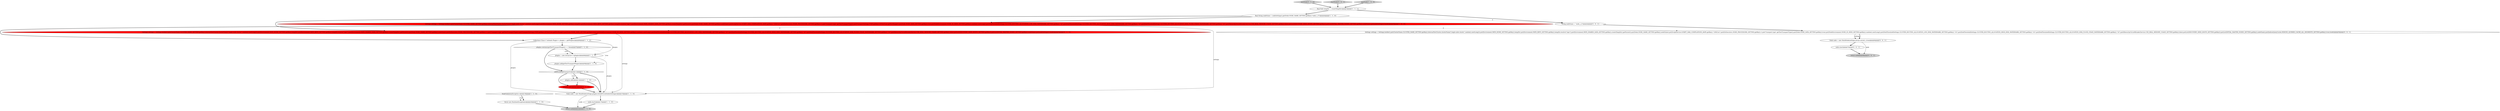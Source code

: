 digraph {
6 [style = filled, label = "final Path tempDir = createTempDir()@@@3@@@['1', '1', '1']", fillcolor = white, shape = ellipse image = "AAA0AAABBB1BBB"];
16 [style = filled, label = "newNode['0', '1', '0']", fillcolor = lightgray, shape = diamond image = "AAA0AAABBB2BBB"];
3 [style = filled, label = "NodeValidationException e@@@19@@@['1', '1', '0']", fillcolor = white, shape = diamond image = "AAA0AAABBB1BBB"];
11 [style = filled, label = "plugins.contains(getTestTransportPlugin()) == false@@@7@@@['1', '1', '0']", fillcolor = white, shape = diamond image = "AAA0AAABBB1BBB"];
8 [style = filled, label = "addMockHttpTransport()@@@11@@@['1', '1', '0']", fillcolor = white, shape = diamond image = "AAA0AAABBB1BBB"];
7 [style = filled, label = "Collection<Class<? extends Plugin>> plugins = getPlugins()@@@6@@@['1', '1', '0']", fillcolor = white, shape = ellipse image = "AAA0AAABBB1BBB"];
17 [style = filled, label = "plugins.add()@@@14@@@['0', '1', '0']", fillcolor = red, shape = ellipse image = "AAA1AAABBB2BBB"];
22 [style = filled, label = "String nodeName = \"node_s_0\"@@@4@@@['0', '0', '1']", fillcolor = white, shape = ellipse image = "AAA0AAABBB3BBB"];
23 [style = filled, label = "Node node = new MockNode(settings,Arrays.asList(,,),true)@@@6@@@['0', '0', '1']", fillcolor = white, shape = ellipse image = "AAA0AAABBB3BBB"];
2 [style = filled, label = "final String nodeName = nodeSettings().get(Node.NODE_NAME_SETTING.getKey(),\"node_s_0\")@@@4@@@['1', '1', '0']", fillcolor = white, shape = ellipse image = "AAA0AAABBB1BBB"];
20 [style = filled, label = "Settings settings = Settings.builder().put(ClusterName.CLUSTER_NAME_SETTING.getKey(),InternalTestCluster.clusterName(\"single-node-cluster\",random().nextLong())).put(Environment.PATH_HOME_SETTING.getKey(),tempDir).put(Environment.PATH_REPO_SETTING.getKey(),tempDir.resolve(\"repo\")).put(Environment.PATH_SHARED_DATA_SETTING.getKey(),createTempDir().getParent()).put(Node.NODE_NAME_SETTING.getKey(),nodeName).put(ScriptService.SCRIPT_MAX_COMPILATIONS_RATE.getKey(),\"1000/1m\").put(EsExecutors.NODE_PROCESSORS_SETTING.getKey(),1).put(\"transport.type\",getTestTransportType()).put(Node.NODE_DATA_SETTING.getKey(),true).put(NodeEnvironment.NODE_ID_SEED_SETTING.getKey(),random().nextLong()).put(DiskThresholdSettings.CLUSTER_ROUTING_ALLOCATION_LOW_DISK_WATERMARK_SETTING.getKey(),\"1b\").put(DiskThresholdSettings.CLUSTER_ROUTING_ALLOCATION_HIGH_DISK_WATERMARK_SETTING.getKey(),\"1b\").put(DiskThresholdSettings.CLUSTER_ROUTING_ALLOCATION_DISK_FLOOD_STAGE_WATERMARK_SETTING.getKey(),\"1b\").put(HierarchyCircuitBreakerService.USE_REAL_MEMORY_USAGE_SETTING.getKey(),false).putList(DISCOVERY_SEED_HOSTS_SETTING.getKey()).putList(INITIAL_MASTER_NODES_SETTING.getKey(),nodeName).put(IndicesQueryCache.INDICES_QUERIES_CACHE_ALL_SEGMENTS_SETTING.getKey(),true).build()@@@5@@@['0', '0', '1']", fillcolor = white, shape = ellipse image = "AAA0AAABBB3BBB"];
4 [style = filled, label = "throw new RuntimeException(e)@@@20@@@['1', '1', '0']", fillcolor = white, shape = ellipse image = "AAA0AAABBB1BBB"];
10 [style = filled, label = "return node@@@22@@@['1', '1', '0']", fillcolor = lightgray, shape = ellipse image = "AAA0AAABBB1BBB"];
13 [style = filled, label = "plugins.add(getTestTransportPlugin())@@@9@@@['1', '1', '0']", fillcolor = white, shape = ellipse image = "AAA0AAABBB1BBB"];
1 [style = filled, label = "Node node = new MockNode(settings,plugins,forbidPrivateIndexSettings())@@@15@@@['1', '1', '0']", fillcolor = white, shape = ellipse image = "AAA0AAABBB1BBB"];
14 [style = filled, label = "plugins.add()@@@12@@@['1', '1', '0']", fillcolor = white, shape = ellipse image = "AAA0AAABBB1BBB"];
21 [style = filled, label = "startNode['0', '0', '1']", fillcolor = lightgray, shape = diamond image = "AAA0AAABBB3BBB"];
19 [style = filled, label = "return node@@@8@@@['0', '0', '1']", fillcolor = lightgray, shape = ellipse image = "AAA0AAABBB3BBB"];
5 [style = filled, label = "Settings settings = Settings.builder().put(ClusterName.CLUSTER_NAME_SETTING.getKey(),InternalTestCluster.clusterName(\"single-node-cluster\",random().nextLong())).put(Environment.PATH_HOME_SETTING.getKey(),tempDir).put(Environment.PATH_REPO_SETTING.getKey(),tempDir.resolve(\"repo\")).put(Environment.PATH_SHARED_DATA_SETTING.getKey(),createTempDir().getParent()).put(Node.NODE_NAME_SETTING.getKey(),nodeName).put(ScriptService.SCRIPT_MAX_COMPILATIONS_RATE.getKey(),\"1000/1m\").put(EsExecutors.NODE_PROCESSORS_SETTING.getKey(),1).put(\"transport.type\",getTestTransportType()).put(TransportSettings.PORT.getKey(),ESTestCase.getPortRange()).put(Node.NODE_DATA_SETTING.getKey(),true).put(NodeEnvironment.NODE_ID_SEED_SETTING.getKey(),random().nextLong()).put(DiskThresholdSettings.CLUSTER_ROUTING_ALLOCATION_LOW_DISK_WATERMARK_SETTING.getKey(),\"1b\").put(DiskThresholdSettings.CLUSTER_ROUTING_ALLOCATION_HIGH_DISK_WATERMARK_SETTING.getKey(),\"1b\").put(DiskThresholdSettings.CLUSTER_ROUTING_ALLOCATION_DISK_FLOOD_STAGE_WATERMARK_SETTING.getKey(),\"1b\").put(HierarchyCircuitBreakerService.USE_REAL_MEMORY_USAGE_SETTING.getKey(),false).putList(DISCOVERY_SEED_HOSTS_SETTING.getKey()).putList(INITIAL_MASTER_NODES_SETTING.getKey(),nodeName).put(nodeSettings()).build()@@@5@@@['1', '0', '0']", fillcolor = red, shape = ellipse image = "AAA1AAABBB1BBB"];
9 [style = filled, label = "node.start()@@@17@@@['1', '1', '0']", fillcolor = white, shape = ellipse image = "AAA0AAABBB1BBB"];
12 [style = filled, label = "newNode['1', '0', '0']", fillcolor = lightgray, shape = diamond image = "AAA0AAABBB1BBB"];
15 [style = filled, label = "Settings settings = Settings.builder().put(ClusterName.CLUSTER_NAME_SETTING.getKey(),InternalTestCluster.clusterName(\"single-node-cluster\",random().nextLong())).put(Environment.PATH_HOME_SETTING.getKey(),tempDir).put(Environment.PATH_REPO_SETTING.getKey(),tempDir.resolve(\"repo\")).put(Environment.PATH_SHARED_DATA_SETTING.getKey(),createTempDir().getParent()).put(Node.NODE_NAME_SETTING.getKey(),nodeName).put(EsExecutors.NODE_PROCESSORS_SETTING.getKey(),1).put(\"transport.type\",getTestTransportType()).put(TransportSettings.PORT.getKey(),ESTestCase.getPortRange()).put(Node.NODE_DATA_SETTING.getKey(),true).put(NodeEnvironment.NODE_ID_SEED_SETTING.getKey(),random().nextLong()).put(DiskThresholdSettings.CLUSTER_ROUTING_ALLOCATION_LOW_DISK_WATERMARK_SETTING.getKey(),\"1b\").put(DiskThresholdSettings.CLUSTER_ROUTING_ALLOCATION_HIGH_DISK_WATERMARK_SETTING.getKey(),\"1b\").put(DiskThresholdSettings.CLUSTER_ROUTING_ALLOCATION_DISK_FLOOD_STAGE_WATERMARK_SETTING.getKey(),\"1b\").put(HierarchyCircuitBreakerService.USE_REAL_MEMORY_USAGE_SETTING.getKey(),false).putList(DISCOVERY_SEED_HOSTS_SETTING.getKey()).putList(INITIAL_MASTER_NODES_SETTING.getKey(),nodeName).put(nodeSettings()).build()@@@5@@@['0', '1', '0']", fillcolor = red, shape = ellipse image = "AAA1AAABBB2BBB"];
18 [style = filled, label = "node.start()@@@7@@@['0', '0', '1']", fillcolor = white, shape = ellipse image = "AAA0AAABBB3BBB"];
0 [style = filled, label = "plugins = new ArrayList<>(plugins)@@@8@@@['1', '1', '0']", fillcolor = white, shape = ellipse image = "AAA0AAABBB1BBB"];
23->19 [style = solid, label="node"];
4->10 [style = bold, label=""];
1->10 [style = solid, label="node"];
7->11 [style = bold, label=""];
0->1 [style = solid, label="plugins"];
0->13 [style = bold, label=""];
15->7 [style = bold, label=""];
17->1 [style = bold, label=""];
21->6 [style = bold, label=""];
6->22 [style = bold, label=""];
5->1 [style = solid, label="settings"];
7->0 [style = solid, label="plugins"];
16->6 [style = bold, label=""];
18->19 [style = bold, label=""];
8->14 [style = bold, label=""];
3->4 [style = dotted, label="true"];
14->17 [style = bold, label=""];
11->13 [style = dotted, label="true"];
9->10 [style = bold, label=""];
12->6 [style = bold, label=""];
3->4 [style = bold, label=""];
1->9 [style = bold, label=""];
14->1 [style = bold, label=""];
5->20 [style = dashed, label="0"];
6->2 [style = bold, label=""];
8->17 [style = bold, label=""];
8->1 [style = bold, label=""];
20->23 [style = solid, label="settings"];
11->0 [style = bold, label=""];
20->23 [style = bold, label=""];
22->20 [style = bold, label=""];
15->1 [style = solid, label="settings"];
11->0 [style = dotted, label="true"];
8->14 [style = dotted, label="true"];
2->15 [style = bold, label=""];
5->7 [style = bold, label=""];
11->8 [style = bold, label=""];
13->8 [style = bold, label=""];
5->15 [style = dashed, label="0"];
2->22 [style = dashed, label="0"];
23->18 [style = bold, label=""];
7->1 [style = solid, label="plugins"];
2->5 [style = bold, label=""];
}
